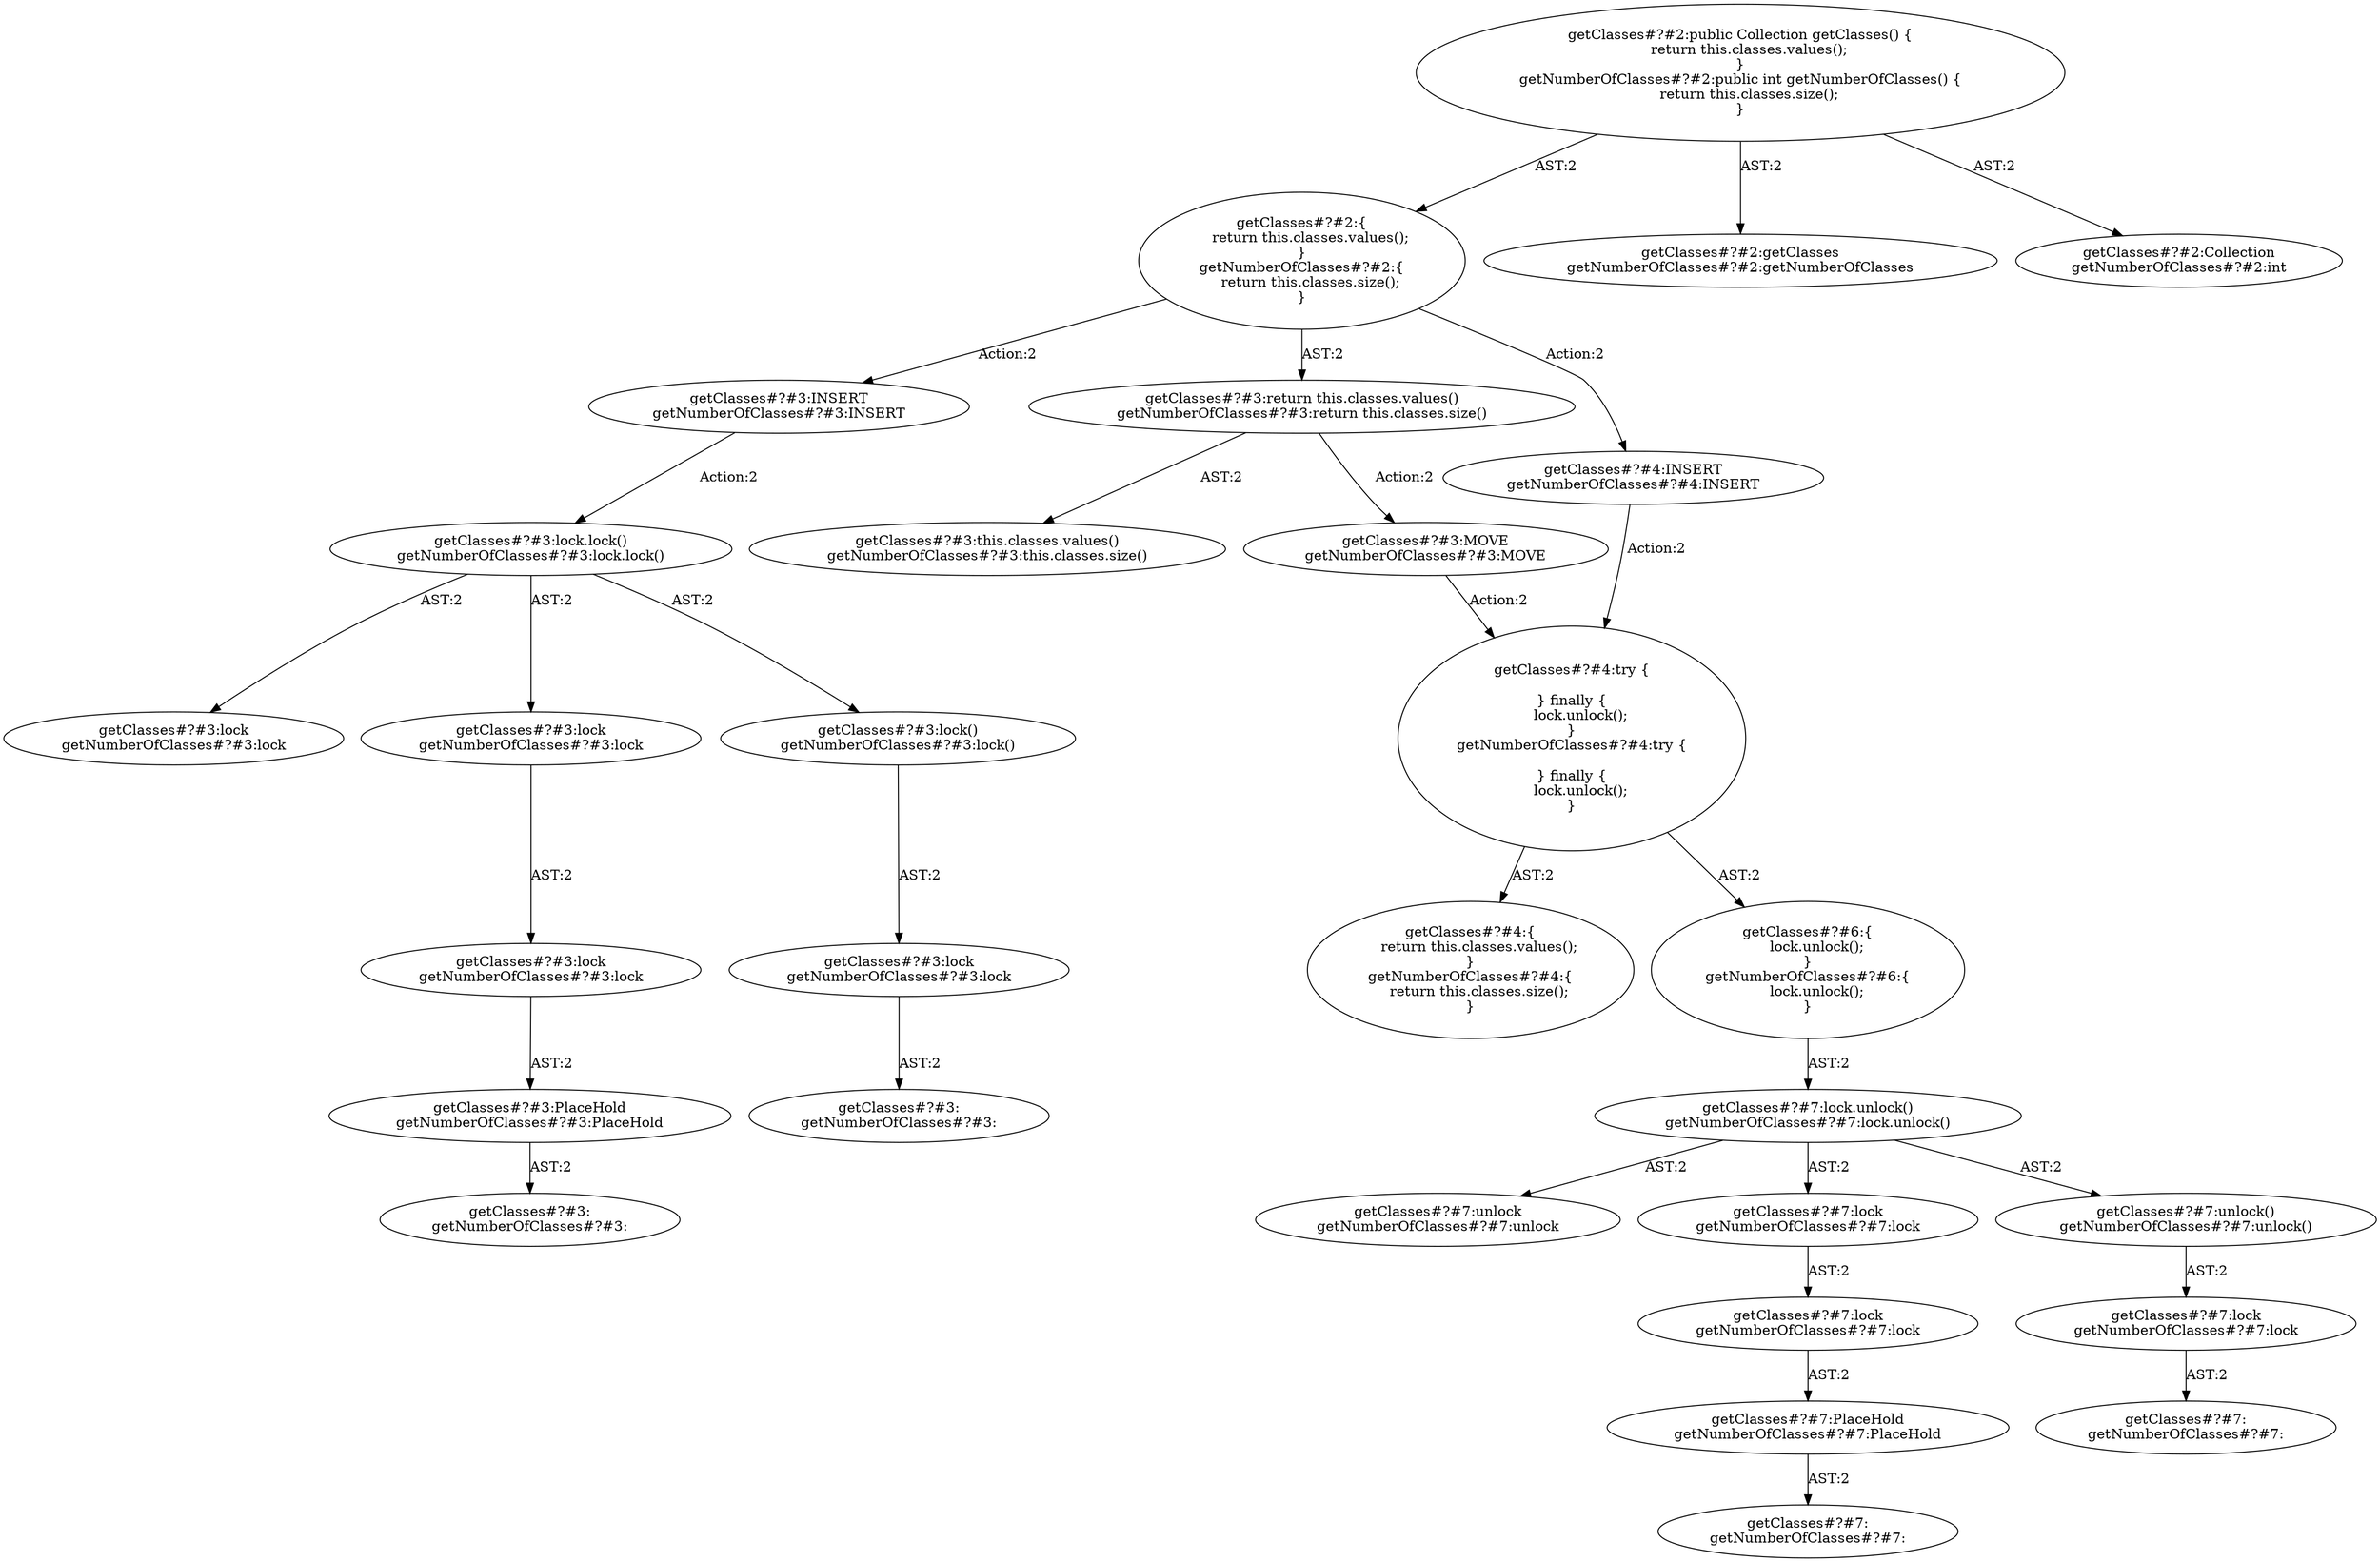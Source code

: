 digraph "Pattern" {
0 [label="getClasses#?#3:INSERT
getNumberOfClasses#?#3:INSERT" shape=ellipse]
1 [label="getClasses#?#2:\{
    return this.classes.values();
\}
getNumberOfClasses#?#2:\{
    return this.classes.size();
\}" shape=ellipse]
2 [label="getClasses#?#2:public Collection getClasses() \{
    return this.classes.values();
\}
getNumberOfClasses#?#2:public int getNumberOfClasses() \{
    return this.classes.size();
\}" shape=ellipse]
3 [label="getClasses#?#2:getClasses
getNumberOfClasses#?#2:getNumberOfClasses" shape=ellipse]
4 [label="getClasses#?#2:Collection
getNumberOfClasses#?#2:int" shape=ellipse]
5 [label="getClasses#?#3:return this.classes.values()
getNumberOfClasses#?#3:return this.classes.size()" shape=ellipse]
6 [label="getClasses#?#3:this.classes.values()
getNumberOfClasses#?#3:this.classes.size()" shape=ellipse]
7 [label="getClasses#?#3:MOVE
getNumberOfClasses#?#3:MOVE" shape=ellipse]
8 [label="getClasses#?#4:try \{

\} finally \{
    lock.unlock();
\}
getNumberOfClasses#?#4:try \{

\} finally \{
    lock.unlock();
\}" shape=ellipse]
9 [label="getClasses#?#4:\{
    return this.classes.values();
\}
getNumberOfClasses#?#4:\{
    return this.classes.size();
\}" shape=ellipse]
10 [label="getClasses#?#6:\{
    lock.unlock();
\}
getNumberOfClasses#?#6:\{
    lock.unlock();
\}" shape=ellipse]
11 [label="getClasses#?#7:lock.unlock()
getNumberOfClasses#?#7:lock.unlock()" shape=ellipse]
12 [label="getClasses#?#7:unlock
getNumberOfClasses#?#7:unlock" shape=ellipse]
13 [label="getClasses#?#7:lock
getNumberOfClasses#?#7:lock" shape=ellipse]
14 [label="getClasses#?#7:lock
getNumberOfClasses#?#7:lock" shape=ellipse]
15 [label="getClasses#?#7:PlaceHold
getNumberOfClasses#?#7:PlaceHold" shape=ellipse]
16 [label="getClasses#?#7:
getNumberOfClasses#?#7:" shape=ellipse]
17 [label="getClasses#?#7:unlock()
getNumberOfClasses#?#7:unlock()" shape=ellipse]
18 [label="getClasses#?#7:lock
getNumberOfClasses#?#7:lock" shape=ellipse]
19 [label="getClasses#?#7:
getNumberOfClasses#?#7:" shape=ellipse]
20 [label="getClasses#?#4:INSERT
getNumberOfClasses#?#4:INSERT" shape=ellipse]
21 [label="getClasses#?#3:lock.lock()
getNumberOfClasses#?#3:lock.lock()" shape=ellipse]
22 [label="getClasses#?#3:lock
getNumberOfClasses#?#3:lock" shape=ellipse]
23 [label="getClasses#?#3:lock
getNumberOfClasses#?#3:lock" shape=ellipse]
24 [label="getClasses#?#3:lock
getNumberOfClasses#?#3:lock" shape=ellipse]
25 [label="getClasses#?#3:PlaceHold
getNumberOfClasses#?#3:PlaceHold" shape=ellipse]
26 [label="getClasses#?#3:
getNumberOfClasses#?#3:" shape=ellipse]
27 [label="getClasses#?#3:lock()
getNumberOfClasses#?#3:lock()" shape=ellipse]
28 [label="getClasses#?#3:lock
getNumberOfClasses#?#3:lock" shape=ellipse]
29 [label="getClasses#?#3:
getNumberOfClasses#?#3:" shape=ellipse]
0 -> 21 [label="Action:2"];
1 -> 0 [label="Action:2"];
1 -> 5 [label="AST:2"];
1 -> 20 [label="Action:2"];
2 -> 1 [label="AST:2"];
2 -> 3 [label="AST:2"];
2 -> 4 [label="AST:2"];
5 -> 6 [label="AST:2"];
5 -> 7 [label="Action:2"];
7 -> 8 [label="Action:2"];
8 -> 9 [label="AST:2"];
8 -> 10 [label="AST:2"];
10 -> 11 [label="AST:2"];
11 -> 12 [label="AST:2"];
11 -> 13 [label="AST:2"];
11 -> 17 [label="AST:2"];
13 -> 14 [label="AST:2"];
14 -> 15 [label="AST:2"];
15 -> 16 [label="AST:2"];
17 -> 18 [label="AST:2"];
18 -> 19 [label="AST:2"];
20 -> 8 [label="Action:2"];
21 -> 22 [label="AST:2"];
21 -> 23 [label="AST:2"];
21 -> 27 [label="AST:2"];
23 -> 24 [label="AST:2"];
24 -> 25 [label="AST:2"];
25 -> 26 [label="AST:2"];
27 -> 28 [label="AST:2"];
28 -> 29 [label="AST:2"];
}